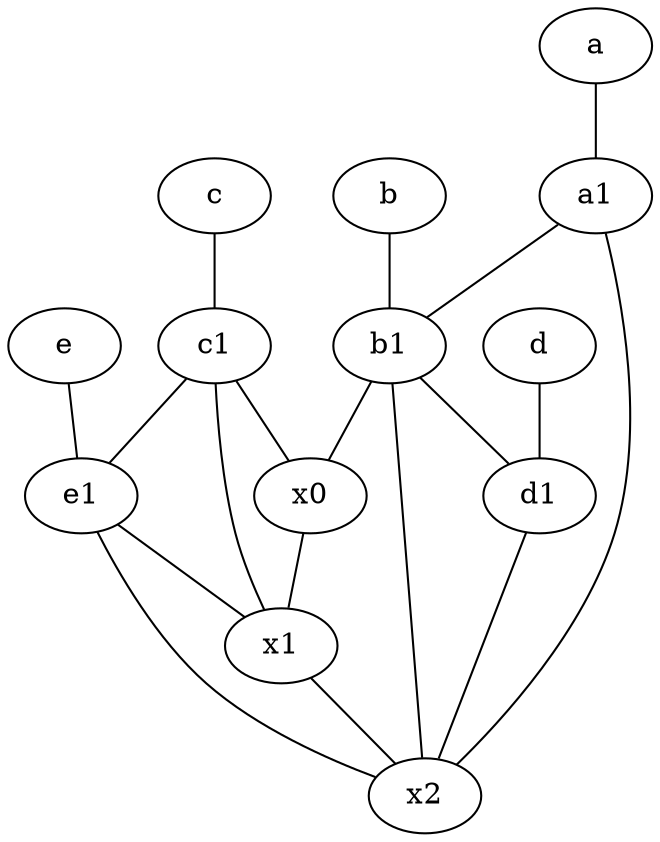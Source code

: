 graph {
	node [labelfontsize=50]
	x2 [labelfontsize=50]
	x1 [labelfontsize=50]
	x0 [labelfontsize=50]
	c1 [labelfontsize=50 pos="4.5,3!"]
	d1 [labelfontsize=50 pos="3,5!"]
	a1 [labelfontsize=50 pos="8,3!"]
	e1 [labelfontsize=50 pos="7,7!"]
	a [labelfontsize=50 pos="8,2!"]
	e [labelfontsize=50 pos="7,9!"]
	b1 [labelfontsize=50 pos="9,4!"]
	d [labelfontsize=50 pos="2,5!"]
	b [labelfontsize=50 pos="10,4!"]
	c [labelfontsize=50 pos="4.5,2!"]
	b -- b1
	a1 -- b1
	x0 -- x1
	c -- c1
	b1 -- x2
	e -- e1
	b1 -- d1
	c1 -- x1
	a1 -- x2
	e1 -- x2
	c1 -- e1
	a -- a1
	d -- d1
	b1 -- x0
	d1 -- x2
	e1 -- x1
	c1 -- x0
	x1 -- x2
}
